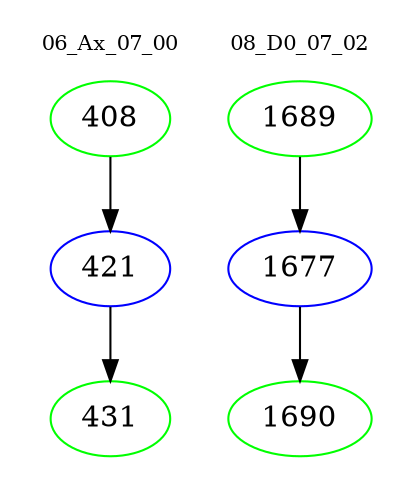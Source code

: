 digraph{
subgraph cluster_0 {
color = white
label = "06_Ax_07_00";
fontsize=10;
T0_408 [label="408", color="green"]
T0_408 -> T0_421 [color="black"]
T0_421 [label="421", color="blue"]
T0_421 -> T0_431 [color="black"]
T0_431 [label="431", color="green"]
}
subgraph cluster_1 {
color = white
label = "08_D0_07_02";
fontsize=10;
T1_1689 [label="1689", color="green"]
T1_1689 -> T1_1677 [color="black"]
T1_1677 [label="1677", color="blue"]
T1_1677 -> T1_1690 [color="black"]
T1_1690 [label="1690", color="green"]
}
}
